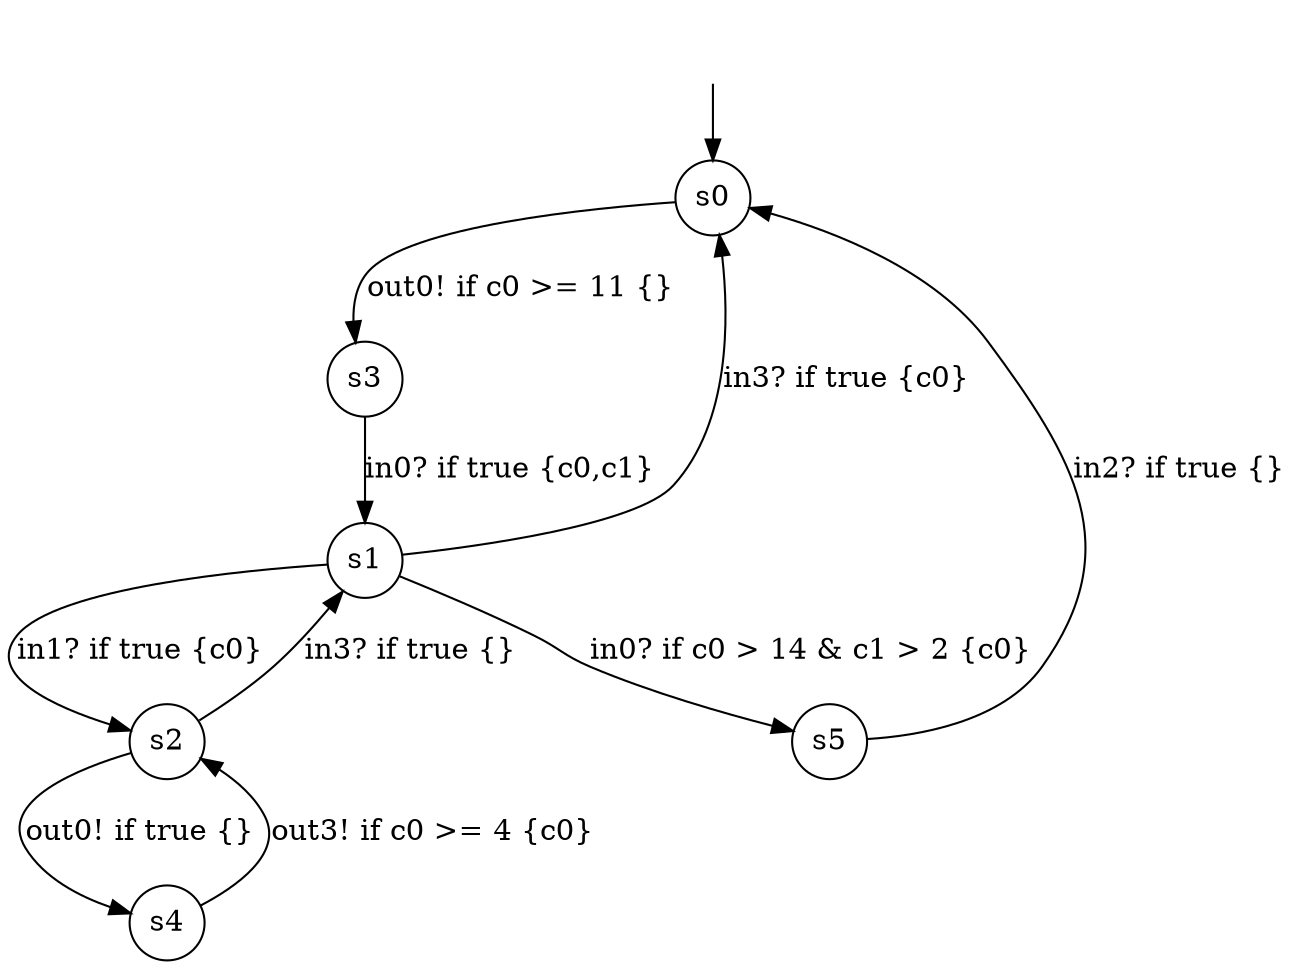 digraph g {
__start0 [label="" shape="none"];
s0 [shape="circle" margin=0 label="s0"];
s1 [shape="circle" margin=0 label="s1"];
s2 [shape="circle" margin=0 label="s2"];
s3 [shape="circle" margin=0 label="s3"];
s4 [shape="circle" margin=0 label="s4"];
s5 [shape="circle" margin=0 label="s5"];
s0 -> s3 [label="out0! if c0 >= 11 {} "];
s1 -> s0 [label="in3? if true {c0} "];
s1 -> s2 [label="in1? if true {c0} "];
s1 -> s5 [label="in0? if c0 > 14 & c1 > 2 {c0} "];
s2 -> s1 [label="in3? if true {} "];
s2 -> s4 [label="out0! if true {} "];
s3 -> s1 [label="in0? if true {c0,c1} "];
s4 -> s2 [label="out3! if c0 >= 4 {c0} "];
s5 -> s0 [label="in2? if true {} "];
__start0 -> s0;
}

